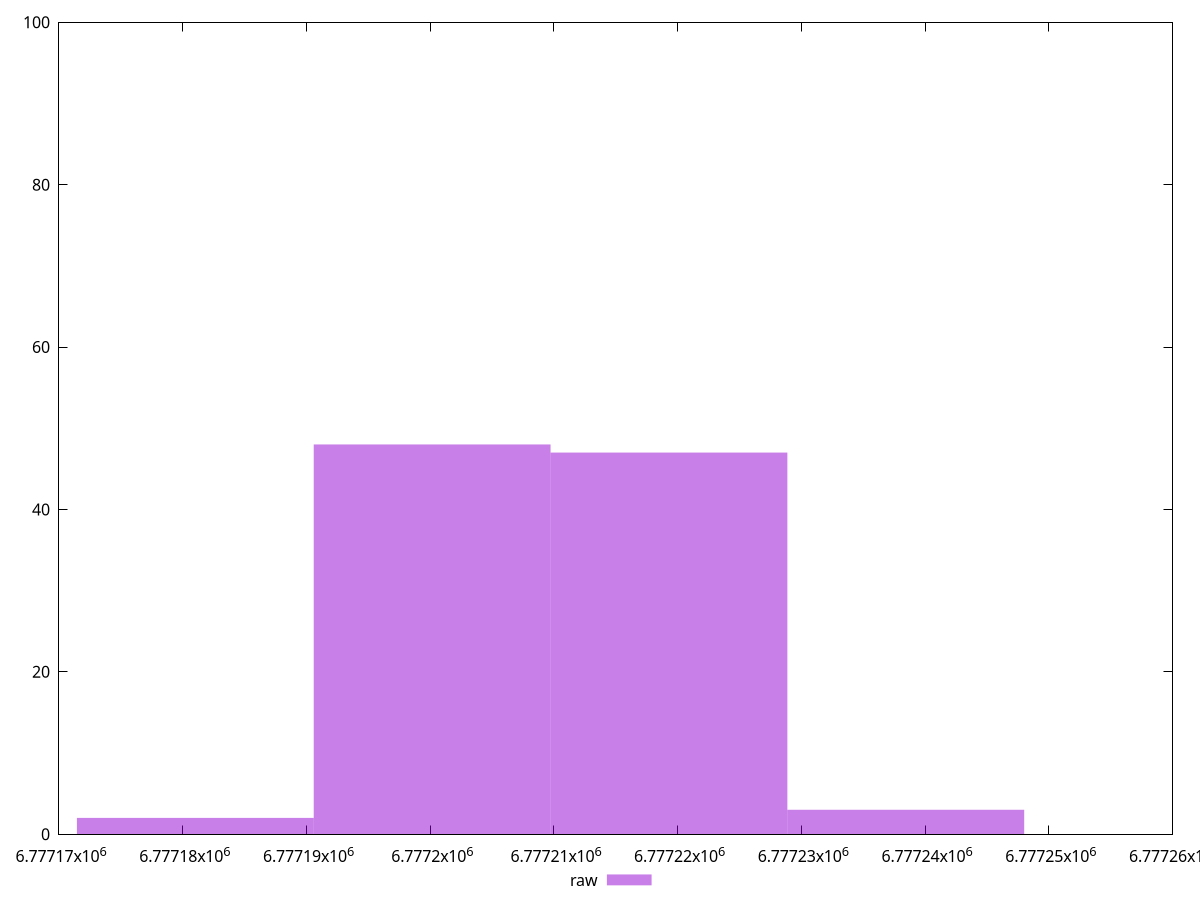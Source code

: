 reset
set terminal svg size 640, 490 enhanced background rgb 'white'
set output "reprap/total-byte-weight/samples/pages+cached+noexternal/raw/histogram.svg"

$raw <<EOF
6777219.301060154 47
6777200.159617175 48
6777181.018174197 2
6777238.442503133 3
EOF

set key outside below
set boxwidth 19.1414429787611
set yrange [0:100]
set style fill transparent solid 0.5 noborder

plot \
  $raw title "raw" with boxes, \


reset